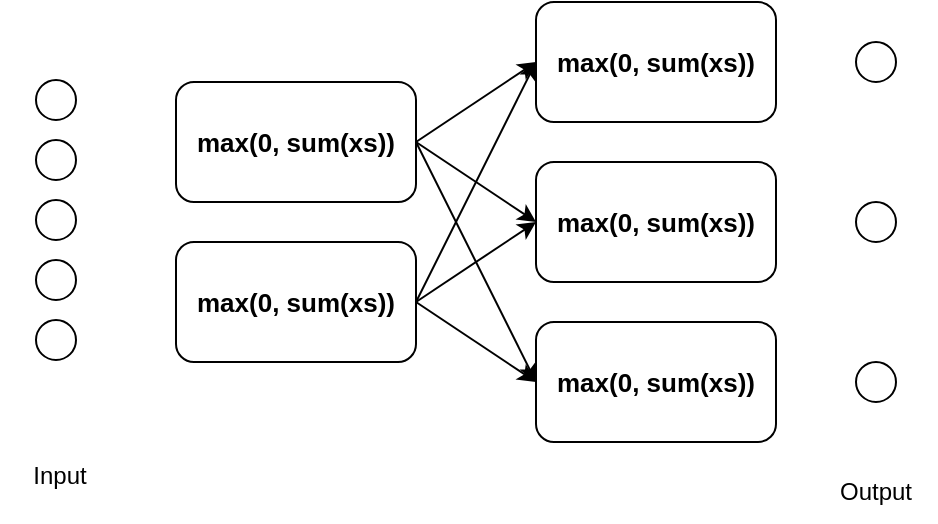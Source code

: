 <mxfile version="21.7.2" type="device">
  <diagram name="Page-1" id="VF9FEOKiOvFJw2j2ozb9">
    <mxGraphModel dx="856" dy="1173" grid="1" gridSize="10" guides="0" tooltips="1" connect="1" arrows="1" fold="1" page="1" pageScale="1" pageWidth="850" pageHeight="1100" math="0" shadow="0">
      <root>
        <mxCell id="0" />
        <mxCell id="1" parent="0" />
        <mxCell id="jGhAG6oqmTYtKCCP79z6-6" value="&lt;b style=&quot;border-color: var(--border-color); font-size: 13px;&quot;&gt;max(0, sum(xs))&lt;/b&gt;" style="rounded=1;whiteSpace=wrap;html=1;" vertex="1" parent="1">
          <mxGeometry x="320" y="80" width="120" height="60" as="geometry" />
        </mxCell>
        <mxCell id="jGhAG6oqmTYtKCCP79z6-7" value="&lt;b style=&quot;border-color: var(--border-color); font-size: 13px;&quot;&gt;max(0, sum(xs))&lt;/b&gt;" style="rounded=1;whiteSpace=wrap;html=1;" vertex="1" parent="1">
          <mxGeometry x="320" y="160" width="120" height="60" as="geometry" />
        </mxCell>
        <mxCell id="jGhAG6oqmTYtKCCP79z6-8" value="&lt;b style=&quot;border-color: var(--border-color); font-size: 13px;&quot;&gt;max(0, sum(xs))&lt;/b&gt;" style="rounded=1;whiteSpace=wrap;html=1;" vertex="1" parent="1">
          <mxGeometry x="500" y="40" width="120" height="60" as="geometry" />
        </mxCell>
        <mxCell id="jGhAG6oqmTYtKCCP79z6-9" value="&lt;b style=&quot;border-color: var(--border-color); font-size: 13px;&quot;&gt;max(0, sum(xs))&lt;/b&gt;" style="rounded=1;whiteSpace=wrap;html=1;" vertex="1" parent="1">
          <mxGeometry x="500" y="120" width="120" height="60" as="geometry" />
        </mxCell>
        <mxCell id="jGhAG6oqmTYtKCCP79z6-10" value="&lt;b style=&quot;border-color: var(--border-color); font-size: 13px;&quot;&gt;max(0, sum(xs))&lt;/b&gt;" style="rounded=1;whiteSpace=wrap;html=1;" vertex="1" parent="1">
          <mxGeometry x="500" y="200" width="120" height="60" as="geometry" />
        </mxCell>
        <mxCell id="jGhAG6oqmTYtKCCP79z6-21" value="" style="endArrow=classic;html=1;rounded=0;exitX=1;exitY=0.5;exitDx=0;exitDy=0;entryX=0;entryY=0.5;entryDx=0;entryDy=0;" edge="1" parent="1" source="jGhAG6oqmTYtKCCP79z6-7" target="jGhAG6oqmTYtKCCP79z6-10">
          <mxGeometry width="50" height="50" relative="1" as="geometry">
            <mxPoint x="400" y="600" as="sourcePoint" />
            <mxPoint x="450" y="550" as="targetPoint" />
          </mxGeometry>
        </mxCell>
        <mxCell id="jGhAG6oqmTYtKCCP79z6-22" value="" style="endArrow=classic;html=1;rounded=0;exitX=1;exitY=0.5;exitDx=0;exitDy=0;entryX=0;entryY=0.5;entryDx=0;entryDy=0;" edge="1" parent="1" source="jGhAG6oqmTYtKCCP79z6-6" target="jGhAG6oqmTYtKCCP79z6-8">
          <mxGeometry width="50" height="50" relative="1" as="geometry">
            <mxPoint x="450" y="200" as="sourcePoint" />
            <mxPoint x="510" y="240" as="targetPoint" />
          </mxGeometry>
        </mxCell>
        <mxCell id="jGhAG6oqmTYtKCCP79z6-23" value="" style="endArrow=classic;html=1;rounded=0;exitX=1;exitY=0.5;exitDx=0;exitDy=0;entryX=0;entryY=0.5;entryDx=0;entryDy=0;" edge="1" parent="1" source="jGhAG6oqmTYtKCCP79z6-6" target="jGhAG6oqmTYtKCCP79z6-9">
          <mxGeometry width="50" height="50" relative="1" as="geometry">
            <mxPoint x="450" y="120" as="sourcePoint" />
            <mxPoint x="510" y="80" as="targetPoint" />
          </mxGeometry>
        </mxCell>
        <mxCell id="jGhAG6oqmTYtKCCP79z6-24" value="" style="endArrow=classic;html=1;rounded=0;exitX=1;exitY=0.5;exitDx=0;exitDy=0;entryX=0;entryY=0.5;entryDx=0;entryDy=0;" edge="1" parent="1" source="jGhAG6oqmTYtKCCP79z6-6" target="jGhAG6oqmTYtKCCP79z6-10">
          <mxGeometry width="50" height="50" relative="1" as="geometry">
            <mxPoint x="450" y="120" as="sourcePoint" />
            <mxPoint x="510" y="160" as="targetPoint" />
          </mxGeometry>
        </mxCell>
        <mxCell id="jGhAG6oqmTYtKCCP79z6-25" value="" style="endArrow=classic;html=1;rounded=0;exitX=1;exitY=0.5;exitDx=0;exitDy=0;entryX=0;entryY=0.5;entryDx=0;entryDy=0;" edge="1" parent="1" source="jGhAG6oqmTYtKCCP79z6-7" target="jGhAG6oqmTYtKCCP79z6-9">
          <mxGeometry width="50" height="50" relative="1" as="geometry">
            <mxPoint x="450" y="200" as="sourcePoint" />
            <mxPoint x="510" y="240" as="targetPoint" />
          </mxGeometry>
        </mxCell>
        <mxCell id="jGhAG6oqmTYtKCCP79z6-26" value="" style="endArrow=classic;html=1;rounded=0;exitX=1;exitY=0.5;exitDx=0;exitDy=0;entryX=0;entryY=0.5;entryDx=0;entryDy=0;" edge="1" parent="1" source="jGhAG6oqmTYtKCCP79z6-7" target="jGhAG6oqmTYtKCCP79z6-8">
          <mxGeometry width="50" height="50" relative="1" as="geometry">
            <mxPoint x="450" y="200" as="sourcePoint" />
            <mxPoint x="510" y="160" as="targetPoint" />
          </mxGeometry>
        </mxCell>
        <mxCell id="jGhAG6oqmTYtKCCP79z6-27" value="" style="ellipse;whiteSpace=wrap;html=1;aspect=fixed;" vertex="1" parent="1">
          <mxGeometry x="250" y="79" width="20" height="20" as="geometry" />
        </mxCell>
        <mxCell id="jGhAG6oqmTYtKCCP79z6-28" value="" style="ellipse;whiteSpace=wrap;html=1;aspect=fixed;" vertex="1" parent="1">
          <mxGeometry x="250" y="109" width="20" height="20" as="geometry" />
        </mxCell>
        <mxCell id="jGhAG6oqmTYtKCCP79z6-29" value="" style="ellipse;whiteSpace=wrap;html=1;aspect=fixed;" vertex="1" parent="1">
          <mxGeometry x="250" y="139" width="20" height="20" as="geometry" />
        </mxCell>
        <mxCell id="jGhAG6oqmTYtKCCP79z6-30" value="" style="ellipse;whiteSpace=wrap;html=1;aspect=fixed;" vertex="1" parent="1">
          <mxGeometry x="250" y="169" width="20" height="20" as="geometry" />
        </mxCell>
        <mxCell id="jGhAG6oqmTYtKCCP79z6-31" value="" style="ellipse;whiteSpace=wrap;html=1;aspect=fixed;" vertex="1" parent="1">
          <mxGeometry x="250" y="199" width="20" height="20" as="geometry" />
        </mxCell>
        <mxCell id="jGhAG6oqmTYtKCCP79z6-32" value="" style="ellipse;whiteSpace=wrap;html=1;aspect=fixed;" vertex="1" parent="1">
          <mxGeometry x="660" y="60" width="20" height="20" as="geometry" />
        </mxCell>
        <mxCell id="jGhAG6oqmTYtKCCP79z6-34" value="" style="ellipse;whiteSpace=wrap;html=1;aspect=fixed;" vertex="1" parent="1">
          <mxGeometry x="660" y="140" width="20" height="20" as="geometry" />
        </mxCell>
        <mxCell id="jGhAG6oqmTYtKCCP79z6-36" value="" style="ellipse;whiteSpace=wrap;html=1;aspect=fixed;" vertex="1" parent="1">
          <mxGeometry x="660" y="220" width="20" height="20" as="geometry" />
        </mxCell>
        <mxCell id="jGhAG6oqmTYtKCCP79z6-42" value="Input" style="text;html=1;strokeColor=none;fillColor=none;align=center;verticalAlign=middle;whiteSpace=wrap;rounded=0;" vertex="1" parent="1">
          <mxGeometry x="232" y="262" width="60" height="30" as="geometry" />
        </mxCell>
        <mxCell id="jGhAG6oqmTYtKCCP79z6-43" value="Output" style="text;html=1;strokeColor=none;fillColor=none;align=center;verticalAlign=middle;whiteSpace=wrap;rounded=0;" vertex="1" parent="1">
          <mxGeometry x="640" y="270" width="60" height="30" as="geometry" />
        </mxCell>
      </root>
    </mxGraphModel>
  </diagram>
</mxfile>
